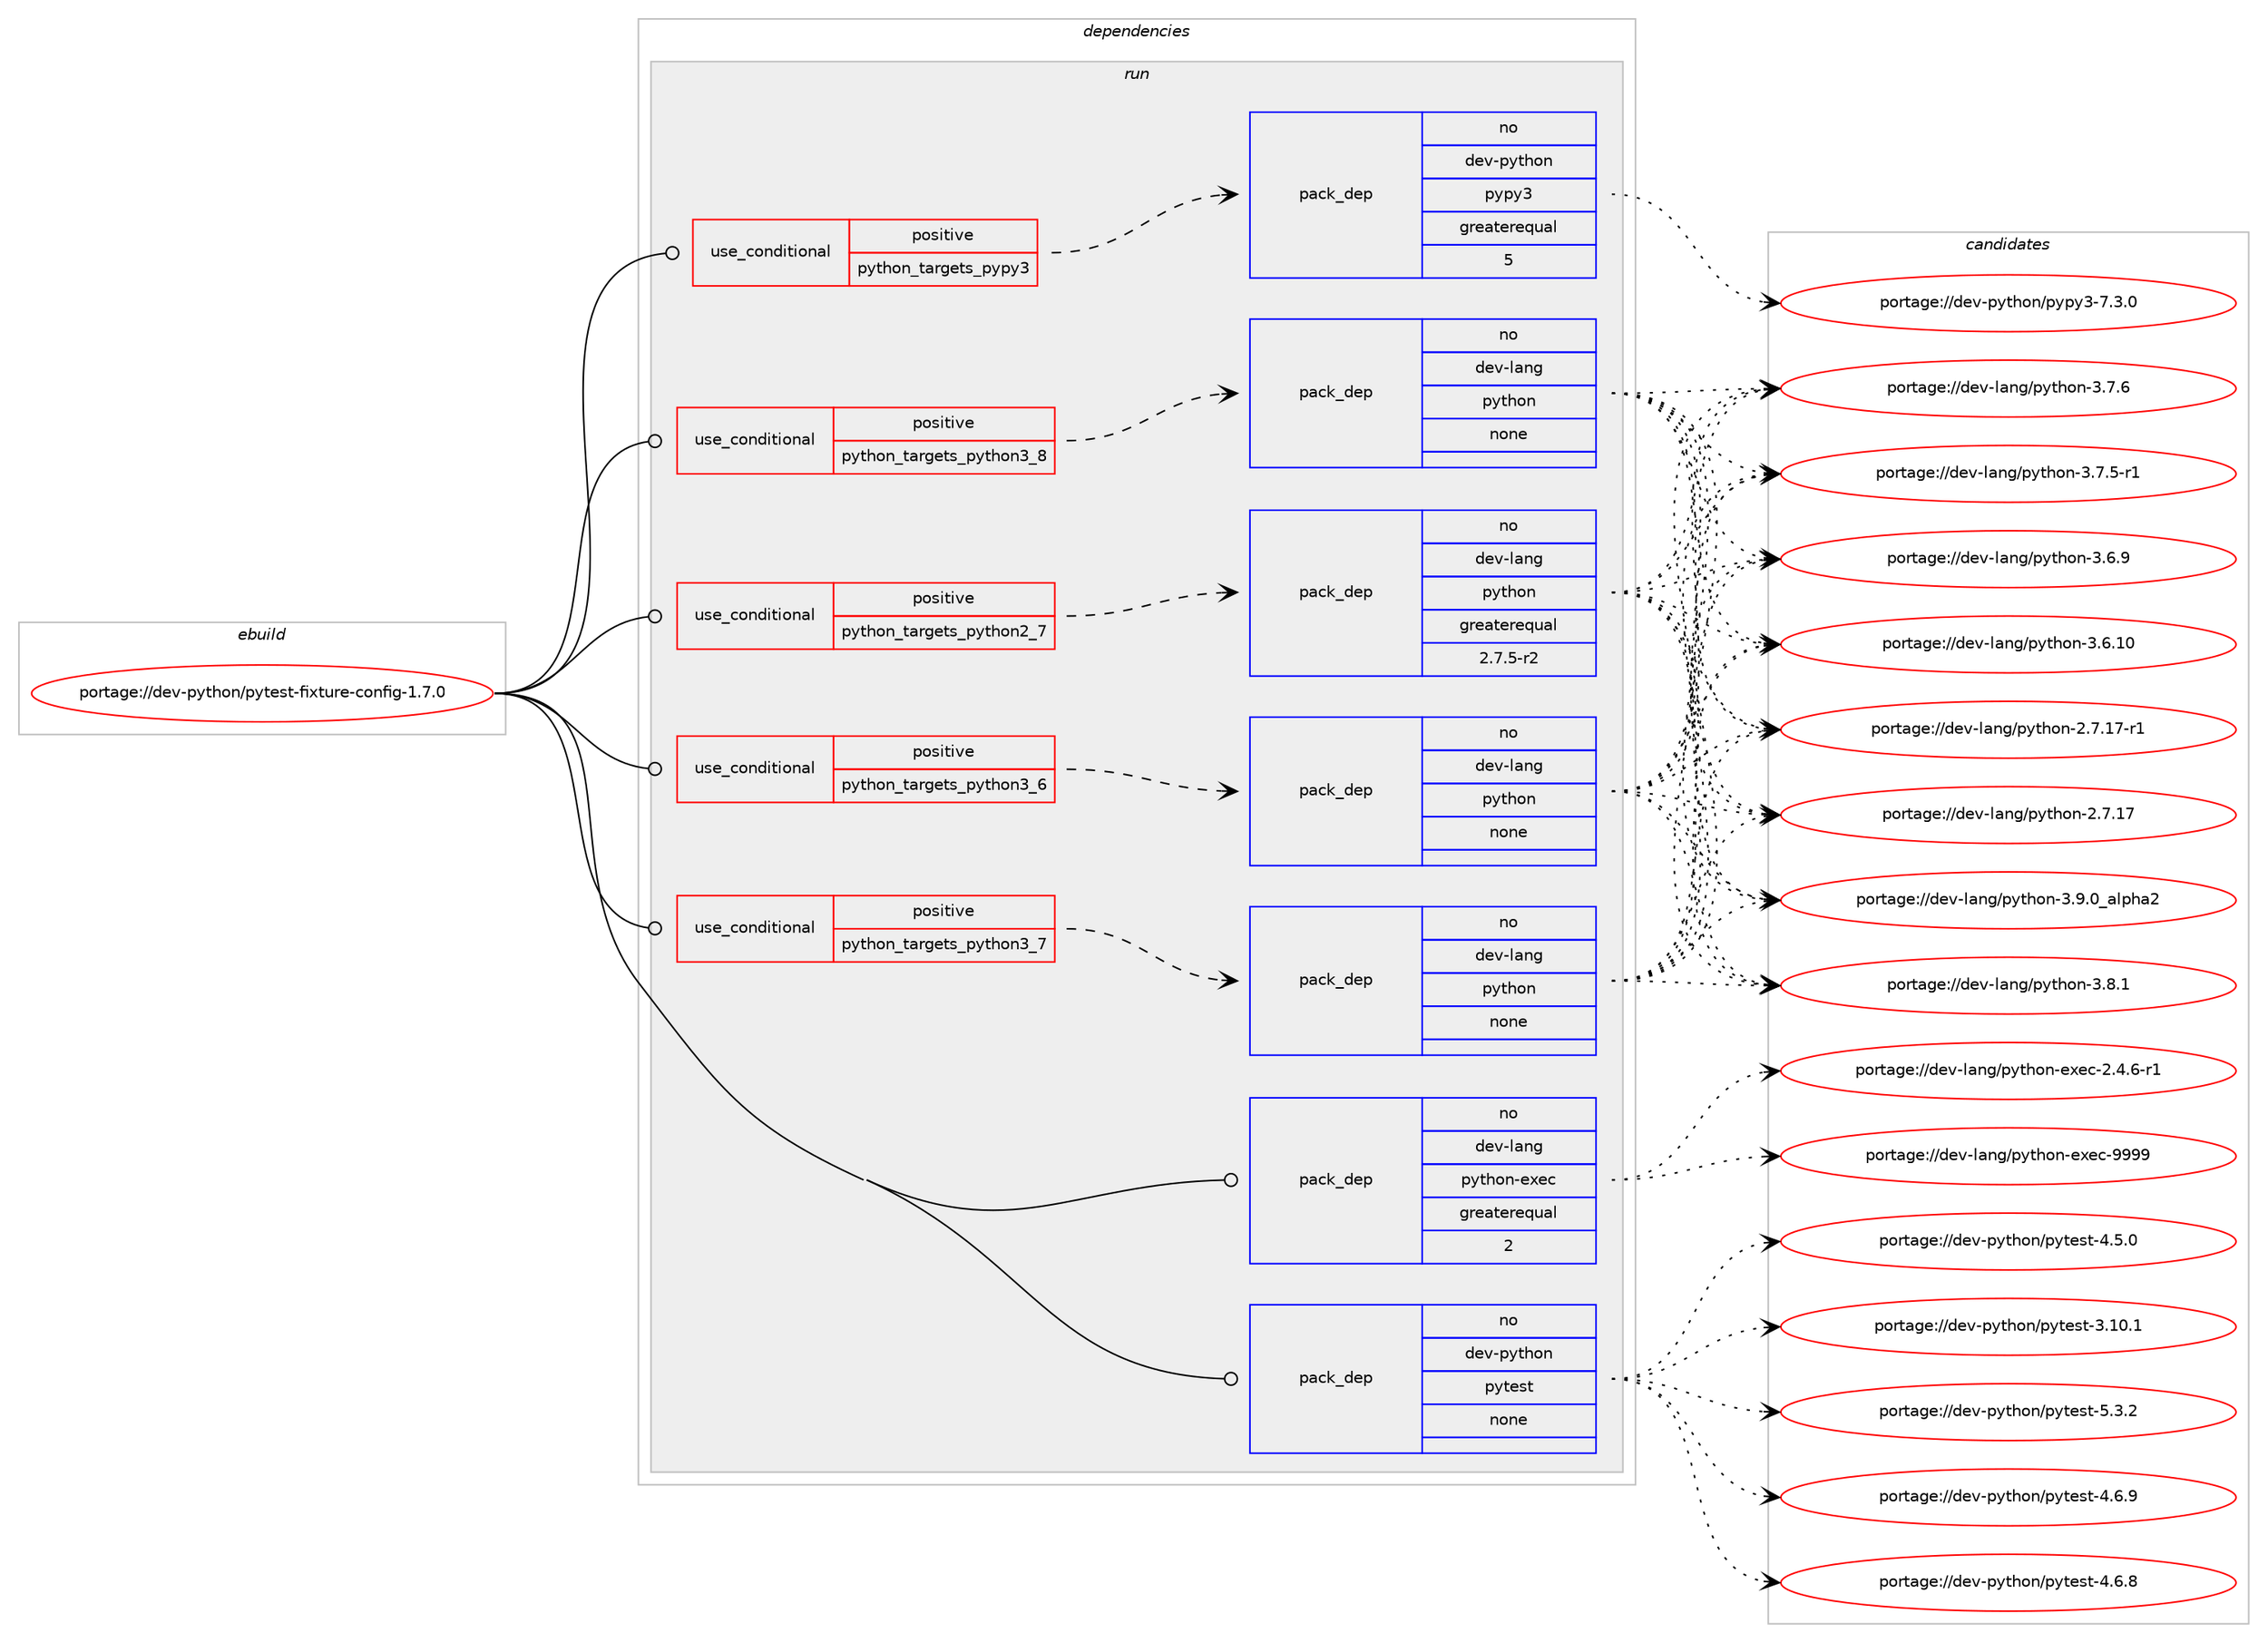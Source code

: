 digraph prolog {

# *************
# Graph options
# *************

newrank=true;
concentrate=true;
compound=true;
graph [rankdir=LR,fontname=Helvetica,fontsize=10,ranksep=1.5];#, ranksep=2.5, nodesep=0.2];
edge  [arrowhead=vee];
node  [fontname=Helvetica,fontsize=10];

# **********
# The ebuild
# **********

subgraph cluster_leftcol {
color=gray;
rank=same;
label=<<i>ebuild</i>>;
id [label="portage://dev-python/pytest-fixture-config-1.7.0", color=red, width=4, href="../dev-python/pytest-fixture-config-1.7.0.svg"];
}

# ****************
# The dependencies
# ****************

subgraph cluster_midcol {
color=gray;
label=<<i>dependencies</i>>;
subgraph cluster_compile {
fillcolor="#eeeeee";
style=filled;
label=<<i>compile</i>>;
}
subgraph cluster_compileandrun {
fillcolor="#eeeeee";
style=filled;
label=<<i>compile and run</i>>;
}
subgraph cluster_run {
fillcolor="#eeeeee";
style=filled;
label=<<i>run</i>>;
subgraph cond108330 {
dependency434306 [label=<<TABLE BORDER="0" CELLBORDER="1" CELLSPACING="0" CELLPADDING="4"><TR><TD ROWSPAN="3" CELLPADDING="10">use_conditional</TD></TR><TR><TD>positive</TD></TR><TR><TD>python_targets_pypy3</TD></TR></TABLE>>, shape=none, color=red];
subgraph pack321055 {
dependency434307 [label=<<TABLE BORDER="0" CELLBORDER="1" CELLSPACING="0" CELLPADDING="4" WIDTH="220"><TR><TD ROWSPAN="6" CELLPADDING="30">pack_dep</TD></TR><TR><TD WIDTH="110">no</TD></TR><TR><TD>dev-python</TD></TR><TR><TD>pypy3</TD></TR><TR><TD>greaterequal</TD></TR><TR><TD>5</TD></TR></TABLE>>, shape=none, color=blue];
}
dependency434306:e -> dependency434307:w [weight=20,style="dashed",arrowhead="vee"];
}
id:e -> dependency434306:w [weight=20,style="solid",arrowhead="odot"];
subgraph cond108331 {
dependency434308 [label=<<TABLE BORDER="0" CELLBORDER="1" CELLSPACING="0" CELLPADDING="4"><TR><TD ROWSPAN="3" CELLPADDING="10">use_conditional</TD></TR><TR><TD>positive</TD></TR><TR><TD>python_targets_python2_7</TD></TR></TABLE>>, shape=none, color=red];
subgraph pack321056 {
dependency434309 [label=<<TABLE BORDER="0" CELLBORDER="1" CELLSPACING="0" CELLPADDING="4" WIDTH="220"><TR><TD ROWSPAN="6" CELLPADDING="30">pack_dep</TD></TR><TR><TD WIDTH="110">no</TD></TR><TR><TD>dev-lang</TD></TR><TR><TD>python</TD></TR><TR><TD>greaterequal</TD></TR><TR><TD>2.7.5-r2</TD></TR></TABLE>>, shape=none, color=blue];
}
dependency434308:e -> dependency434309:w [weight=20,style="dashed",arrowhead="vee"];
}
id:e -> dependency434308:w [weight=20,style="solid",arrowhead="odot"];
subgraph cond108332 {
dependency434310 [label=<<TABLE BORDER="0" CELLBORDER="1" CELLSPACING="0" CELLPADDING="4"><TR><TD ROWSPAN="3" CELLPADDING="10">use_conditional</TD></TR><TR><TD>positive</TD></TR><TR><TD>python_targets_python3_6</TD></TR></TABLE>>, shape=none, color=red];
subgraph pack321057 {
dependency434311 [label=<<TABLE BORDER="0" CELLBORDER="1" CELLSPACING="0" CELLPADDING="4" WIDTH="220"><TR><TD ROWSPAN="6" CELLPADDING="30">pack_dep</TD></TR><TR><TD WIDTH="110">no</TD></TR><TR><TD>dev-lang</TD></TR><TR><TD>python</TD></TR><TR><TD>none</TD></TR><TR><TD></TD></TR></TABLE>>, shape=none, color=blue];
}
dependency434310:e -> dependency434311:w [weight=20,style="dashed",arrowhead="vee"];
}
id:e -> dependency434310:w [weight=20,style="solid",arrowhead="odot"];
subgraph cond108333 {
dependency434312 [label=<<TABLE BORDER="0" CELLBORDER="1" CELLSPACING="0" CELLPADDING="4"><TR><TD ROWSPAN="3" CELLPADDING="10">use_conditional</TD></TR><TR><TD>positive</TD></TR><TR><TD>python_targets_python3_7</TD></TR></TABLE>>, shape=none, color=red];
subgraph pack321058 {
dependency434313 [label=<<TABLE BORDER="0" CELLBORDER="1" CELLSPACING="0" CELLPADDING="4" WIDTH="220"><TR><TD ROWSPAN="6" CELLPADDING="30">pack_dep</TD></TR><TR><TD WIDTH="110">no</TD></TR><TR><TD>dev-lang</TD></TR><TR><TD>python</TD></TR><TR><TD>none</TD></TR><TR><TD></TD></TR></TABLE>>, shape=none, color=blue];
}
dependency434312:e -> dependency434313:w [weight=20,style="dashed",arrowhead="vee"];
}
id:e -> dependency434312:w [weight=20,style="solid",arrowhead="odot"];
subgraph cond108334 {
dependency434314 [label=<<TABLE BORDER="0" CELLBORDER="1" CELLSPACING="0" CELLPADDING="4"><TR><TD ROWSPAN="3" CELLPADDING="10">use_conditional</TD></TR><TR><TD>positive</TD></TR><TR><TD>python_targets_python3_8</TD></TR></TABLE>>, shape=none, color=red];
subgraph pack321059 {
dependency434315 [label=<<TABLE BORDER="0" CELLBORDER="1" CELLSPACING="0" CELLPADDING="4" WIDTH="220"><TR><TD ROWSPAN="6" CELLPADDING="30">pack_dep</TD></TR><TR><TD WIDTH="110">no</TD></TR><TR><TD>dev-lang</TD></TR><TR><TD>python</TD></TR><TR><TD>none</TD></TR><TR><TD></TD></TR></TABLE>>, shape=none, color=blue];
}
dependency434314:e -> dependency434315:w [weight=20,style="dashed",arrowhead="vee"];
}
id:e -> dependency434314:w [weight=20,style="solid",arrowhead="odot"];
subgraph pack321060 {
dependency434316 [label=<<TABLE BORDER="0" CELLBORDER="1" CELLSPACING="0" CELLPADDING="4" WIDTH="220"><TR><TD ROWSPAN="6" CELLPADDING="30">pack_dep</TD></TR><TR><TD WIDTH="110">no</TD></TR><TR><TD>dev-lang</TD></TR><TR><TD>python-exec</TD></TR><TR><TD>greaterequal</TD></TR><TR><TD>2</TD></TR></TABLE>>, shape=none, color=blue];
}
id:e -> dependency434316:w [weight=20,style="solid",arrowhead="odot"];
subgraph pack321061 {
dependency434317 [label=<<TABLE BORDER="0" CELLBORDER="1" CELLSPACING="0" CELLPADDING="4" WIDTH="220"><TR><TD ROWSPAN="6" CELLPADDING="30">pack_dep</TD></TR><TR><TD WIDTH="110">no</TD></TR><TR><TD>dev-python</TD></TR><TR><TD>pytest</TD></TR><TR><TD>none</TD></TR><TR><TD></TD></TR></TABLE>>, shape=none, color=blue];
}
id:e -> dependency434317:w [weight=20,style="solid",arrowhead="odot"];
}
}

# **************
# The candidates
# **************

subgraph cluster_choices {
rank=same;
color=gray;
label=<<i>candidates</i>>;

subgraph choice321055 {
color=black;
nodesep=1;
choice100101118451121211161041111104711212111212151455546514648 [label="portage://dev-python/pypy3-7.3.0", color=red, width=4,href="../dev-python/pypy3-7.3.0.svg"];
dependency434307:e -> choice100101118451121211161041111104711212111212151455546514648:w [style=dotted,weight="100"];
}
subgraph choice321056 {
color=black;
nodesep=1;
choice10010111845108971101034711212111610411111045514657464895971081121049750 [label="portage://dev-lang/python-3.9.0_alpha2", color=red, width=4,href="../dev-lang/python-3.9.0_alpha2.svg"];
choice100101118451089711010347112121116104111110455146564649 [label="portage://dev-lang/python-3.8.1", color=red, width=4,href="../dev-lang/python-3.8.1.svg"];
choice100101118451089711010347112121116104111110455146554654 [label="portage://dev-lang/python-3.7.6", color=red, width=4,href="../dev-lang/python-3.7.6.svg"];
choice1001011184510897110103471121211161041111104551465546534511449 [label="portage://dev-lang/python-3.7.5-r1", color=red, width=4,href="../dev-lang/python-3.7.5-r1.svg"];
choice100101118451089711010347112121116104111110455146544657 [label="portage://dev-lang/python-3.6.9", color=red, width=4,href="../dev-lang/python-3.6.9.svg"];
choice10010111845108971101034711212111610411111045514654464948 [label="portage://dev-lang/python-3.6.10", color=red, width=4,href="../dev-lang/python-3.6.10.svg"];
choice100101118451089711010347112121116104111110455046554649554511449 [label="portage://dev-lang/python-2.7.17-r1", color=red, width=4,href="../dev-lang/python-2.7.17-r1.svg"];
choice10010111845108971101034711212111610411111045504655464955 [label="portage://dev-lang/python-2.7.17", color=red, width=4,href="../dev-lang/python-2.7.17.svg"];
dependency434309:e -> choice10010111845108971101034711212111610411111045514657464895971081121049750:w [style=dotted,weight="100"];
dependency434309:e -> choice100101118451089711010347112121116104111110455146564649:w [style=dotted,weight="100"];
dependency434309:e -> choice100101118451089711010347112121116104111110455146554654:w [style=dotted,weight="100"];
dependency434309:e -> choice1001011184510897110103471121211161041111104551465546534511449:w [style=dotted,weight="100"];
dependency434309:e -> choice100101118451089711010347112121116104111110455146544657:w [style=dotted,weight="100"];
dependency434309:e -> choice10010111845108971101034711212111610411111045514654464948:w [style=dotted,weight="100"];
dependency434309:e -> choice100101118451089711010347112121116104111110455046554649554511449:w [style=dotted,weight="100"];
dependency434309:e -> choice10010111845108971101034711212111610411111045504655464955:w [style=dotted,weight="100"];
}
subgraph choice321057 {
color=black;
nodesep=1;
choice10010111845108971101034711212111610411111045514657464895971081121049750 [label="portage://dev-lang/python-3.9.0_alpha2", color=red, width=4,href="../dev-lang/python-3.9.0_alpha2.svg"];
choice100101118451089711010347112121116104111110455146564649 [label="portage://dev-lang/python-3.8.1", color=red, width=4,href="../dev-lang/python-3.8.1.svg"];
choice100101118451089711010347112121116104111110455146554654 [label="portage://dev-lang/python-3.7.6", color=red, width=4,href="../dev-lang/python-3.7.6.svg"];
choice1001011184510897110103471121211161041111104551465546534511449 [label="portage://dev-lang/python-3.7.5-r1", color=red, width=4,href="../dev-lang/python-3.7.5-r1.svg"];
choice100101118451089711010347112121116104111110455146544657 [label="portage://dev-lang/python-3.6.9", color=red, width=4,href="../dev-lang/python-3.6.9.svg"];
choice10010111845108971101034711212111610411111045514654464948 [label="portage://dev-lang/python-3.6.10", color=red, width=4,href="../dev-lang/python-3.6.10.svg"];
choice100101118451089711010347112121116104111110455046554649554511449 [label="portage://dev-lang/python-2.7.17-r1", color=red, width=4,href="../dev-lang/python-2.7.17-r1.svg"];
choice10010111845108971101034711212111610411111045504655464955 [label="portage://dev-lang/python-2.7.17", color=red, width=4,href="../dev-lang/python-2.7.17.svg"];
dependency434311:e -> choice10010111845108971101034711212111610411111045514657464895971081121049750:w [style=dotted,weight="100"];
dependency434311:e -> choice100101118451089711010347112121116104111110455146564649:w [style=dotted,weight="100"];
dependency434311:e -> choice100101118451089711010347112121116104111110455146554654:w [style=dotted,weight="100"];
dependency434311:e -> choice1001011184510897110103471121211161041111104551465546534511449:w [style=dotted,weight="100"];
dependency434311:e -> choice100101118451089711010347112121116104111110455146544657:w [style=dotted,weight="100"];
dependency434311:e -> choice10010111845108971101034711212111610411111045514654464948:w [style=dotted,weight="100"];
dependency434311:e -> choice100101118451089711010347112121116104111110455046554649554511449:w [style=dotted,weight="100"];
dependency434311:e -> choice10010111845108971101034711212111610411111045504655464955:w [style=dotted,weight="100"];
}
subgraph choice321058 {
color=black;
nodesep=1;
choice10010111845108971101034711212111610411111045514657464895971081121049750 [label="portage://dev-lang/python-3.9.0_alpha2", color=red, width=4,href="../dev-lang/python-3.9.0_alpha2.svg"];
choice100101118451089711010347112121116104111110455146564649 [label="portage://dev-lang/python-3.8.1", color=red, width=4,href="../dev-lang/python-3.8.1.svg"];
choice100101118451089711010347112121116104111110455146554654 [label="portage://dev-lang/python-3.7.6", color=red, width=4,href="../dev-lang/python-3.7.6.svg"];
choice1001011184510897110103471121211161041111104551465546534511449 [label="portage://dev-lang/python-3.7.5-r1", color=red, width=4,href="../dev-lang/python-3.7.5-r1.svg"];
choice100101118451089711010347112121116104111110455146544657 [label="portage://dev-lang/python-3.6.9", color=red, width=4,href="../dev-lang/python-3.6.9.svg"];
choice10010111845108971101034711212111610411111045514654464948 [label="portage://dev-lang/python-3.6.10", color=red, width=4,href="../dev-lang/python-3.6.10.svg"];
choice100101118451089711010347112121116104111110455046554649554511449 [label="portage://dev-lang/python-2.7.17-r1", color=red, width=4,href="../dev-lang/python-2.7.17-r1.svg"];
choice10010111845108971101034711212111610411111045504655464955 [label="portage://dev-lang/python-2.7.17", color=red, width=4,href="../dev-lang/python-2.7.17.svg"];
dependency434313:e -> choice10010111845108971101034711212111610411111045514657464895971081121049750:w [style=dotted,weight="100"];
dependency434313:e -> choice100101118451089711010347112121116104111110455146564649:w [style=dotted,weight="100"];
dependency434313:e -> choice100101118451089711010347112121116104111110455146554654:w [style=dotted,weight="100"];
dependency434313:e -> choice1001011184510897110103471121211161041111104551465546534511449:w [style=dotted,weight="100"];
dependency434313:e -> choice100101118451089711010347112121116104111110455146544657:w [style=dotted,weight="100"];
dependency434313:e -> choice10010111845108971101034711212111610411111045514654464948:w [style=dotted,weight="100"];
dependency434313:e -> choice100101118451089711010347112121116104111110455046554649554511449:w [style=dotted,weight="100"];
dependency434313:e -> choice10010111845108971101034711212111610411111045504655464955:w [style=dotted,weight="100"];
}
subgraph choice321059 {
color=black;
nodesep=1;
choice10010111845108971101034711212111610411111045514657464895971081121049750 [label="portage://dev-lang/python-3.9.0_alpha2", color=red, width=4,href="../dev-lang/python-3.9.0_alpha2.svg"];
choice100101118451089711010347112121116104111110455146564649 [label="portage://dev-lang/python-3.8.1", color=red, width=4,href="../dev-lang/python-3.8.1.svg"];
choice100101118451089711010347112121116104111110455146554654 [label="portage://dev-lang/python-3.7.6", color=red, width=4,href="../dev-lang/python-3.7.6.svg"];
choice1001011184510897110103471121211161041111104551465546534511449 [label="portage://dev-lang/python-3.7.5-r1", color=red, width=4,href="../dev-lang/python-3.7.5-r1.svg"];
choice100101118451089711010347112121116104111110455146544657 [label="portage://dev-lang/python-3.6.9", color=red, width=4,href="../dev-lang/python-3.6.9.svg"];
choice10010111845108971101034711212111610411111045514654464948 [label="portage://dev-lang/python-3.6.10", color=red, width=4,href="../dev-lang/python-3.6.10.svg"];
choice100101118451089711010347112121116104111110455046554649554511449 [label="portage://dev-lang/python-2.7.17-r1", color=red, width=4,href="../dev-lang/python-2.7.17-r1.svg"];
choice10010111845108971101034711212111610411111045504655464955 [label="portage://dev-lang/python-2.7.17", color=red, width=4,href="../dev-lang/python-2.7.17.svg"];
dependency434315:e -> choice10010111845108971101034711212111610411111045514657464895971081121049750:w [style=dotted,weight="100"];
dependency434315:e -> choice100101118451089711010347112121116104111110455146564649:w [style=dotted,weight="100"];
dependency434315:e -> choice100101118451089711010347112121116104111110455146554654:w [style=dotted,weight="100"];
dependency434315:e -> choice1001011184510897110103471121211161041111104551465546534511449:w [style=dotted,weight="100"];
dependency434315:e -> choice100101118451089711010347112121116104111110455146544657:w [style=dotted,weight="100"];
dependency434315:e -> choice10010111845108971101034711212111610411111045514654464948:w [style=dotted,weight="100"];
dependency434315:e -> choice100101118451089711010347112121116104111110455046554649554511449:w [style=dotted,weight="100"];
dependency434315:e -> choice10010111845108971101034711212111610411111045504655464955:w [style=dotted,weight="100"];
}
subgraph choice321060 {
color=black;
nodesep=1;
choice10010111845108971101034711212111610411111045101120101994557575757 [label="portage://dev-lang/python-exec-9999", color=red, width=4,href="../dev-lang/python-exec-9999.svg"];
choice10010111845108971101034711212111610411111045101120101994550465246544511449 [label="portage://dev-lang/python-exec-2.4.6-r1", color=red, width=4,href="../dev-lang/python-exec-2.4.6-r1.svg"];
dependency434316:e -> choice10010111845108971101034711212111610411111045101120101994557575757:w [style=dotted,weight="100"];
dependency434316:e -> choice10010111845108971101034711212111610411111045101120101994550465246544511449:w [style=dotted,weight="100"];
}
subgraph choice321061 {
color=black;
nodesep=1;
choice1001011184511212111610411111047112121116101115116455346514650 [label="portage://dev-python/pytest-5.3.2", color=red, width=4,href="../dev-python/pytest-5.3.2.svg"];
choice1001011184511212111610411111047112121116101115116455246544657 [label="portage://dev-python/pytest-4.6.9", color=red, width=4,href="../dev-python/pytest-4.6.9.svg"];
choice1001011184511212111610411111047112121116101115116455246544656 [label="portage://dev-python/pytest-4.6.8", color=red, width=4,href="../dev-python/pytest-4.6.8.svg"];
choice1001011184511212111610411111047112121116101115116455246534648 [label="portage://dev-python/pytest-4.5.0", color=red, width=4,href="../dev-python/pytest-4.5.0.svg"];
choice100101118451121211161041111104711212111610111511645514649484649 [label="portage://dev-python/pytest-3.10.1", color=red, width=4,href="../dev-python/pytest-3.10.1.svg"];
dependency434317:e -> choice1001011184511212111610411111047112121116101115116455346514650:w [style=dotted,weight="100"];
dependency434317:e -> choice1001011184511212111610411111047112121116101115116455246544657:w [style=dotted,weight="100"];
dependency434317:e -> choice1001011184511212111610411111047112121116101115116455246544656:w [style=dotted,weight="100"];
dependency434317:e -> choice1001011184511212111610411111047112121116101115116455246534648:w [style=dotted,weight="100"];
dependency434317:e -> choice100101118451121211161041111104711212111610111511645514649484649:w [style=dotted,weight="100"];
}
}

}
